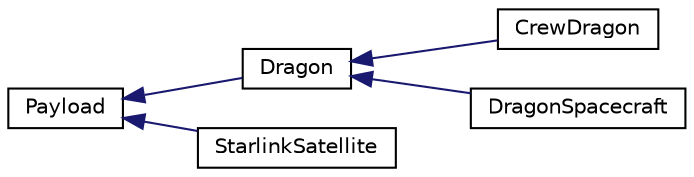 digraph "Graphical Class Hierarchy"
{
 // LATEX_PDF_SIZE
  edge [fontname="Helvetica",fontsize="10",labelfontname="Helvetica",labelfontsize="10"];
  node [fontname="Helvetica",fontsize="10",shape=record];
  rankdir="LR";
  Node0 [label="Payload",height=0.2,width=0.4,color="black", fillcolor="white", style="filled",URL="$classPayload.html",tooltip=" "];
  Node0 -> Node1 [dir="back",color="midnightblue",fontsize="10",style="solid",fontname="Helvetica"];
  Node1 [label="Dragon",height=0.2,width=0.4,color="black", fillcolor="white", style="filled",URL="$classDragon.html",tooltip=" "];
  Node1 -> Node2 [dir="back",color="midnightblue",fontsize="10",style="solid",fontname="Helvetica"];
  Node2 [label="CrewDragon",height=0.2,width=0.4,color="black", fillcolor="white", style="filled",URL="$classCrewDragon.html",tooltip="A concrete dragon class."];
  Node1 -> Node3 [dir="back",color="midnightblue",fontsize="10",style="solid",fontname="Helvetica"];
  Node3 [label="DragonSpacecraft",height=0.2,width=0.4,color="black", fillcolor="white", style="filled",URL="$classDragonSpacecraft.html",tooltip="A concrete dragon class."];
  Node0 -> Node4 [dir="back",color="midnightblue",fontsize="10",style="solid",fontname="Helvetica"];
  Node4 [label="StarlinkSatellite",height=0.2,width=0.4,color="black", fillcolor="white", style="filled",URL="$classStarlinkSatellite.html",tooltip="The StarlinkSatellite class. This class is used for the StarlinkSatellites that will become part of t..."];
}
